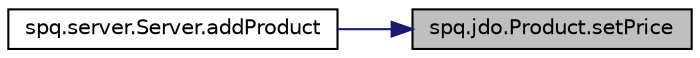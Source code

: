 digraph "spq.jdo.Product.setPrice"
{
 // LATEX_PDF_SIZE
  edge [fontname="Helvetica",fontsize="10",labelfontname="Helvetica",labelfontsize="10"];
  node [fontname="Helvetica",fontsize="10",shape=record];
  rankdir="RL";
  Node1 [label="spq.jdo.Product.setPrice",height=0.2,width=0.4,color="black", fillcolor="grey75", style="filled", fontcolor="black",tooltip=" "];
  Node1 -> Node2 [dir="back",color="midnightblue",fontsize="10",style="solid",fontname="Helvetica"];
  Node2 [label="spq.server.Server.addProduct",height=0.2,width=0.4,color="black", fillcolor="white", style="filled",URL="$classspq_1_1server_1_1_server.html#a8e47e8013490f548e93dbcd3ad07fe88",tooltip=" "];
}
